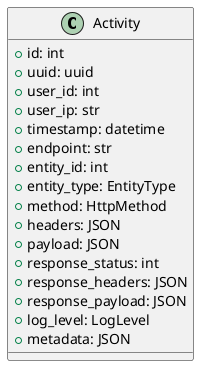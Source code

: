 @startuml activity
class Activity {
    +id: int
    +uuid: uuid
    +user_id: int
    +user_ip: str
    +timestamp: datetime
    +endpoint: str
    +entity_id: int
    +entity_type: EntityType
    +method: HttpMethod
    +headers: JSON
    +payload: JSON
    +response_status: int
    +response_headers: JSON
    +response_payload: JSON
    +log_level: LogLevel
    +metadata: JSON
}
@enduml
